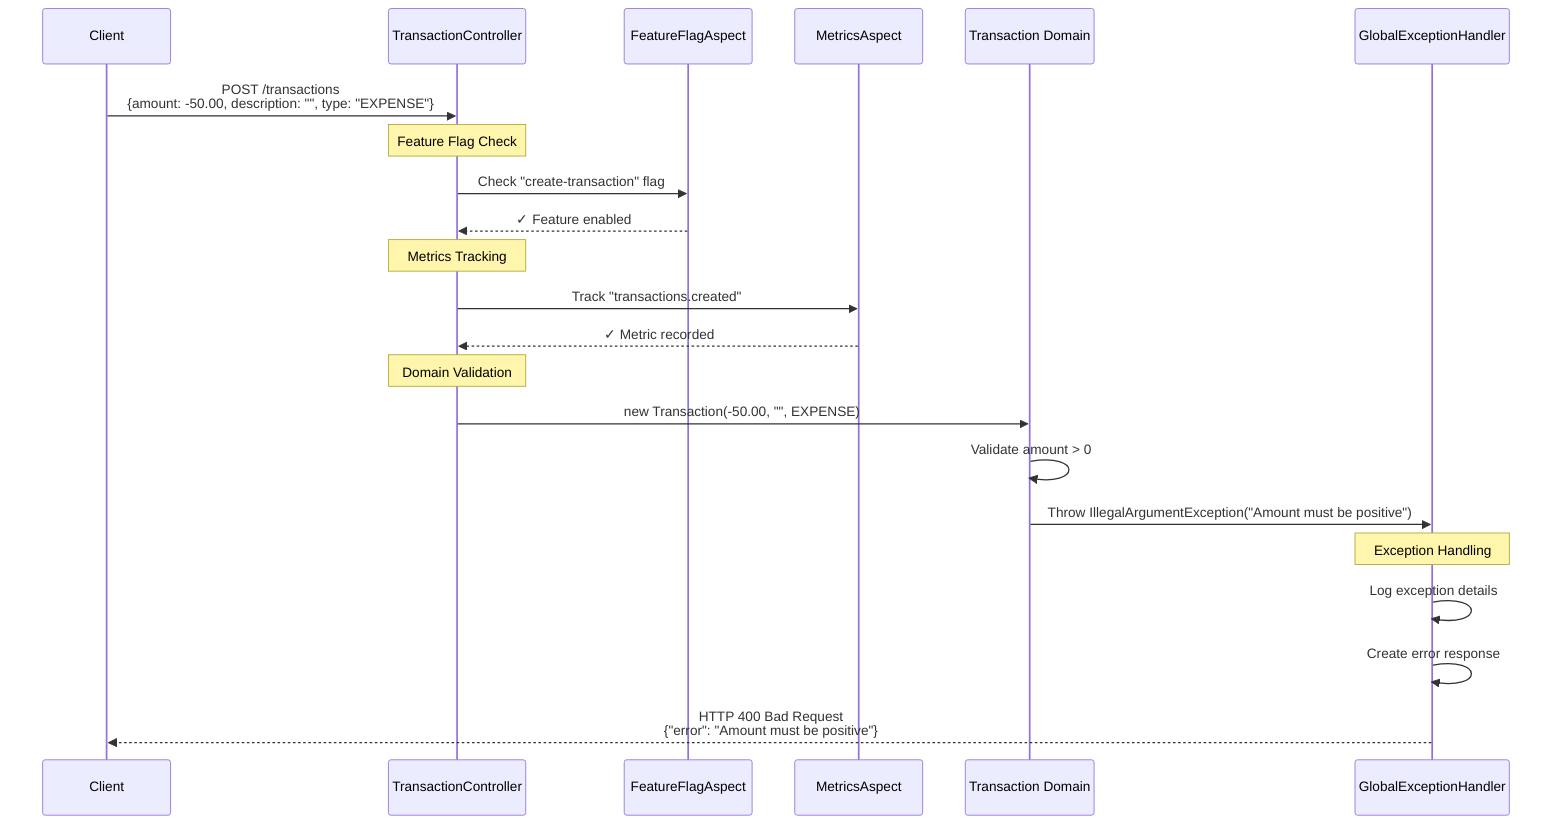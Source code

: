 sequenceDiagram
    participant Client
    participant Controller as TransactionController
    participant FFA as FeatureFlagAspect
    participant MA as MetricsAspect
    participant Domain as Transaction Domain
    participant GEH as GlobalExceptionHandler
    
    Client->>Controller: POST /transactions<br/>{amount: -50.00, description: "", type: "EXPENSE"}
    
    Note over Controller: Feature Flag Check
    Controller->>FFA: Check "create-transaction" flag
    FFA-->>Controller: ✓ Feature enabled
    
    Note over Controller: Metrics Tracking
    Controller->>MA: Track "transactions.created"
    MA-->>Controller: ✓ Metric recorded
    
    Note over Controller: Domain Validation
    Controller->>Domain: new Transaction(-50.00, "", EXPENSE)
    Domain->>Domain: Validate amount > 0
    Domain->>GEH: Throw IllegalArgumentException("Amount must be positive")
    
    Note over GEH: Exception Handling
    GEH->>GEH: Log exception details
    GEH->>GEH: Create error response
    GEH-->>Client: HTTP 400 Bad Request<br/>{"error": "Amount must be positive"}